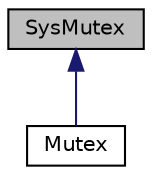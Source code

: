 digraph "SysMutex"
{
  edge [fontname="Helvetica",fontsize="10",labelfontname="Helvetica",labelfontsize="10"];
  node [fontname="Helvetica",fontsize="10",shape=record];
  Node1 [label="SysMutex",height=0.2,width=0.4,color="black", fillcolor="grey75", style="filled", fontcolor="black"];
  Node1 -> Node2 [dir="back",color="midnightblue",fontsize="10",style="solid",fontname="Helvetica"];
  Node2 [label="Mutex",height=0.2,width=0.4,color="black", fillcolor="white", style="filled",URL="$structevo_1_1_mutex.html",tooltip="Mutex for thread synchronization. "];
}
